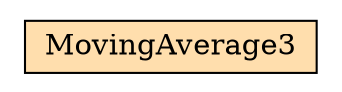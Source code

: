 digraph MovingAverage3_hierarchy { rankdir="TB" 
 node [shape="rectangle"]; 
rankdir="LR" 
stylesheet = "styles.css"
module_4 [shape= "plaintext" href="MovingAverage3.dot.svg" label=<

<TABLE BORDER="0" CELLBORDER="1" CELLSPACING="0" CELLPADDING="4" >
      
  <TR >
    <TD BGCOLOR="#FFDEAD" > MovingAverage3 </TD>
  </TR>
        
</TABLE>>];

      }